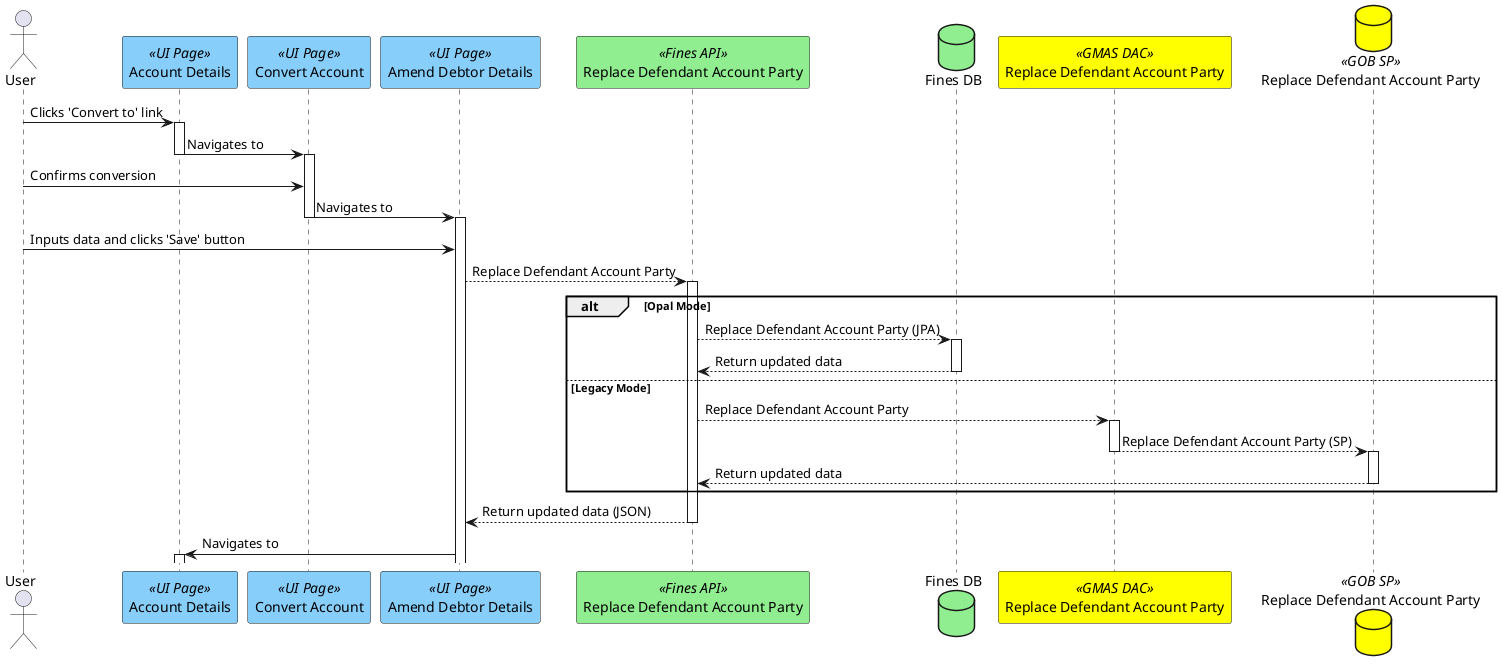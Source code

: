 @startuml
actor "User" as user
participant "Account Details" as viewAccount <<UI Page>> #lightskyblue
participant "Convert Account" as conAcc <<UI Page>> #lightskyblue
participant "Amend Debtor Details" as amendDD <<UI Page>> #lightskyblue
participant "Replace Defendant Account Party" as replaceDefAccParty <<Fines API>> #lightgreen
database "Fines DB" as db #lightgreen
participant "Replace Defendant Account Party" as gmasdac <<GMAS DAC>> #yellow
database "Replace Defendant Account Party" as gobsp <<GOB SP>> #yellow

user ->  viewAccount ++ : Clicks 'Convert to' link
viewAccount -> conAcc --++ : Navigates to
user ->  conAcc : Confirms conversion
conAcc -> amendDD --++ : Navigates to
user ->  amendDD : Inputs data and clicks 'Save' button
amendDD --> replaceDefAccParty ++: Replace Defendant Account Party
alt Opal Mode
replaceDefAccParty --> db ++: Replace Defendant Account Party (JPA)
db --> replaceDefAccParty --: Return updated data
else Legacy Mode
replaceDefAccParty --> gmasdac ++: Replace Defendant Account Party
gmasdac --> gobsp --++: Replace Defendant Account Party (SP)
gobsp --> replaceDefAccParty --: Return updated data
end
replaceDefAccParty --> amendDD --: Return updated data (JSON)
amendDD -> viewAccount ++: Navigates to

@enduml